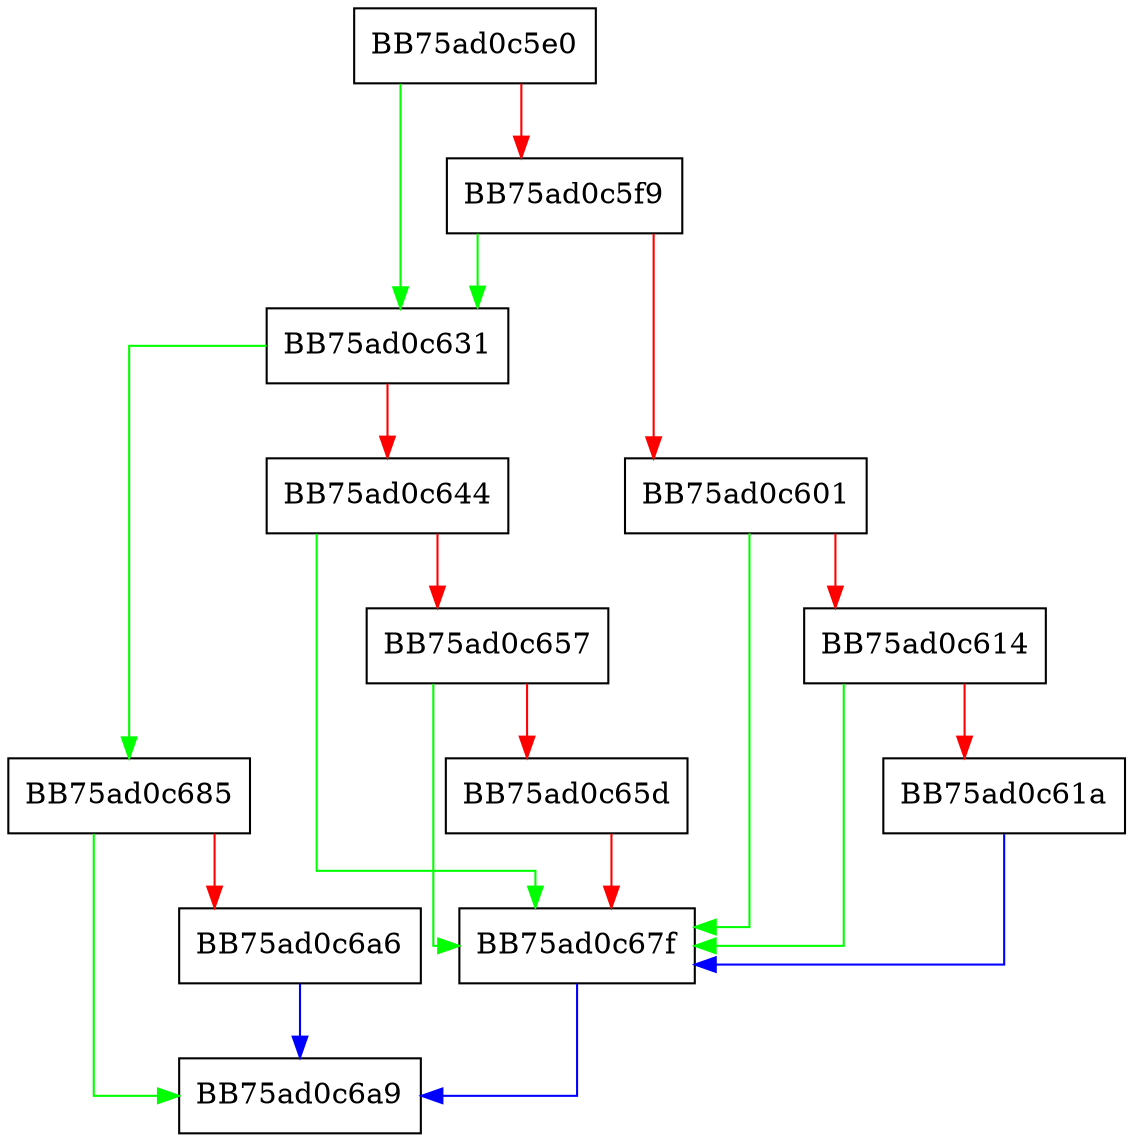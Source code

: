 digraph Read {
  node [shape="box"];
  graph [splines=ortho];
  BB75ad0c5e0 -> BB75ad0c631 [color="green"];
  BB75ad0c5e0 -> BB75ad0c5f9 [color="red"];
  BB75ad0c5f9 -> BB75ad0c631 [color="green"];
  BB75ad0c5f9 -> BB75ad0c601 [color="red"];
  BB75ad0c601 -> BB75ad0c67f [color="green"];
  BB75ad0c601 -> BB75ad0c614 [color="red"];
  BB75ad0c614 -> BB75ad0c67f [color="green"];
  BB75ad0c614 -> BB75ad0c61a [color="red"];
  BB75ad0c61a -> BB75ad0c67f [color="blue"];
  BB75ad0c631 -> BB75ad0c685 [color="green"];
  BB75ad0c631 -> BB75ad0c644 [color="red"];
  BB75ad0c644 -> BB75ad0c67f [color="green"];
  BB75ad0c644 -> BB75ad0c657 [color="red"];
  BB75ad0c657 -> BB75ad0c67f [color="green"];
  BB75ad0c657 -> BB75ad0c65d [color="red"];
  BB75ad0c65d -> BB75ad0c67f [color="red"];
  BB75ad0c67f -> BB75ad0c6a9 [color="blue"];
  BB75ad0c685 -> BB75ad0c6a9 [color="green"];
  BB75ad0c685 -> BB75ad0c6a6 [color="red"];
  BB75ad0c6a6 -> BB75ad0c6a9 [color="blue"];
}